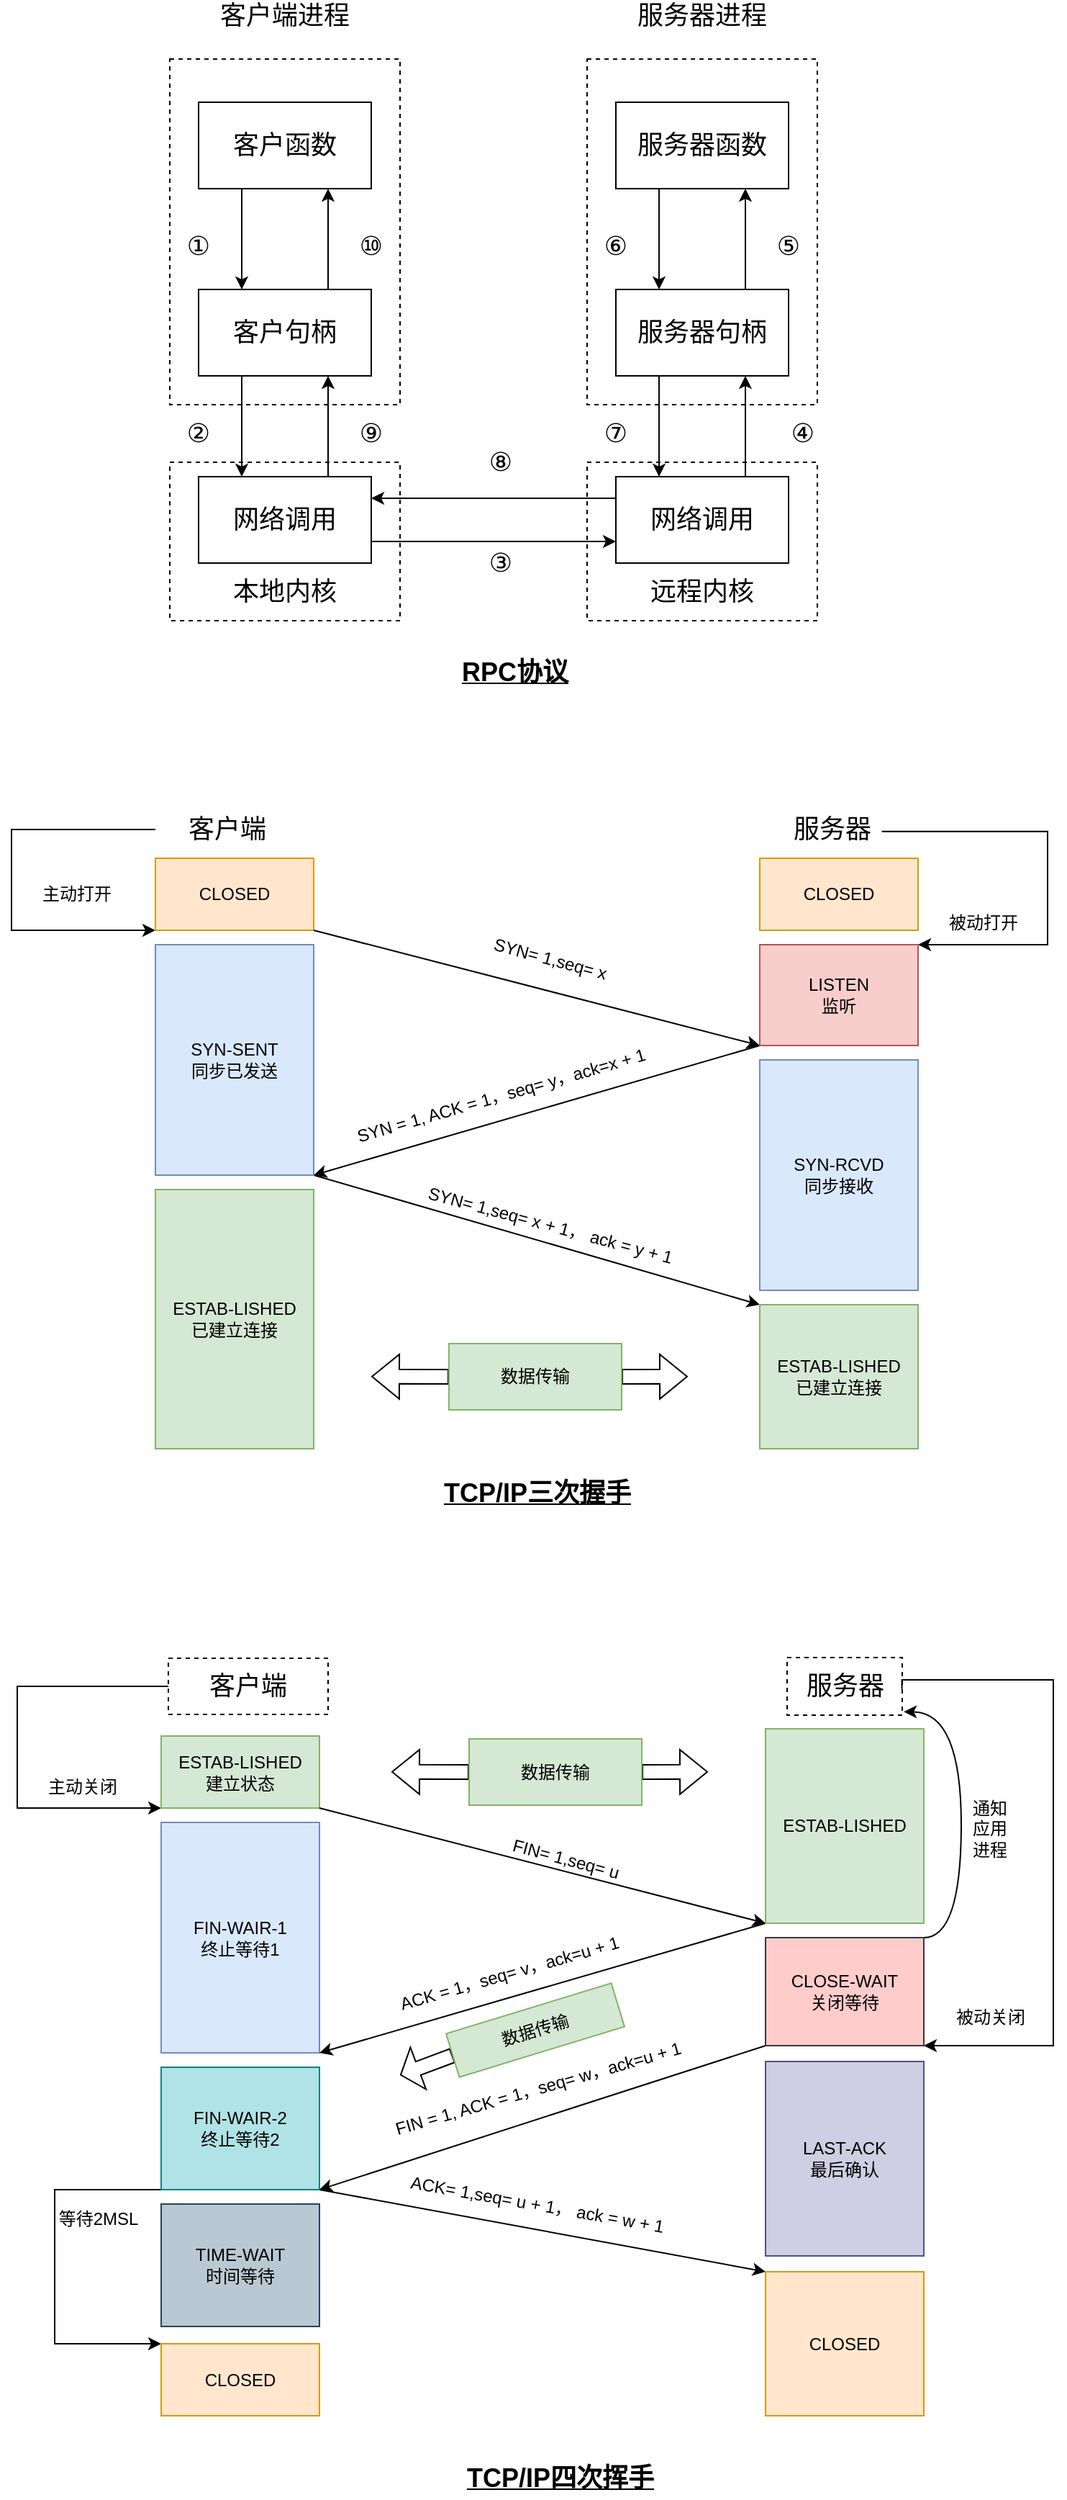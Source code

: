 <mxfile version="14.5.1" type="device"><diagram id="VQK-OC_ee4xc9wKmmJdP" name="第 1 页"><mxGraphModel dx="706" dy="432" grid="1" gridSize="10" guides="1" tooltips="1" connect="1" arrows="1" fold="1" page="1" pageScale="1" pageWidth="827" pageHeight="1169" math="0" shadow="0"><root><mxCell id="0"/><mxCell id="1" parent="0"/><mxCell id="SvlV8PTcxSkMeIDXnIqr-3" style="edgeStyle=orthogonalEdgeStyle;rounded=0;orthogonalLoop=1;jettySize=auto;html=1;exitX=0.25;exitY=1;exitDx=0;exitDy=0;entryX=0.25;entryY=0;entryDx=0;entryDy=0;fontSize=18;" edge="1" parent="1" source="SvlV8PTcxSkMeIDXnIqr-1" target="SvlV8PTcxSkMeIDXnIqr-2"><mxGeometry relative="1" as="geometry"/></mxCell><mxCell id="SvlV8PTcxSkMeIDXnIqr-1" value="客户函数" style="rounded=0;whiteSpace=wrap;html=1;fontSize=18;" vertex="1" parent="1"><mxGeometry x="170" y="110" width="120" height="60" as="geometry"/></mxCell><mxCell id="SvlV8PTcxSkMeIDXnIqr-4" style="edgeStyle=orthogonalEdgeStyle;rounded=0;orthogonalLoop=1;jettySize=auto;html=1;exitX=0.75;exitY=0;exitDx=0;exitDy=0;entryX=0.75;entryY=1;entryDx=0;entryDy=0;fontSize=18;" edge="1" parent="1" source="SvlV8PTcxSkMeIDXnIqr-2" target="SvlV8PTcxSkMeIDXnIqr-1"><mxGeometry relative="1" as="geometry"/></mxCell><mxCell id="SvlV8PTcxSkMeIDXnIqr-14" style="edgeStyle=orthogonalEdgeStyle;rounded=0;orthogonalLoop=1;jettySize=auto;html=1;exitX=0.25;exitY=1;exitDx=0;exitDy=0;entryX=0.25;entryY=0;entryDx=0;entryDy=0;fontSize=18;" edge="1" parent="1" source="SvlV8PTcxSkMeIDXnIqr-2" target="SvlV8PTcxSkMeIDXnIqr-5"><mxGeometry relative="1" as="geometry"/></mxCell><mxCell id="SvlV8PTcxSkMeIDXnIqr-2" value="客户句柄" style="rounded=0;whiteSpace=wrap;html=1;fontSize=18;" vertex="1" parent="1"><mxGeometry x="170" y="240" width="120" height="60" as="geometry"/></mxCell><mxCell id="SvlV8PTcxSkMeIDXnIqr-13" style="edgeStyle=orthogonalEdgeStyle;rounded=0;orthogonalLoop=1;jettySize=auto;html=1;exitX=0.75;exitY=0;exitDx=0;exitDy=0;entryX=0.75;entryY=1;entryDx=0;entryDy=0;fontSize=18;" edge="1" parent="1" source="SvlV8PTcxSkMeIDXnIqr-5" target="SvlV8PTcxSkMeIDXnIqr-2"><mxGeometry relative="1" as="geometry"/></mxCell><mxCell id="SvlV8PTcxSkMeIDXnIqr-16" style="edgeStyle=orthogonalEdgeStyle;rounded=0;orthogonalLoop=1;jettySize=auto;html=1;exitX=1;exitY=0.75;exitDx=0;exitDy=0;entryX=0;entryY=0.75;entryDx=0;entryDy=0;fontSize=18;" edge="1" parent="1" source="SvlV8PTcxSkMeIDXnIqr-5" target="SvlV8PTcxSkMeIDXnIqr-6"><mxGeometry relative="1" as="geometry"/></mxCell><mxCell id="SvlV8PTcxSkMeIDXnIqr-5" value="网络调用" style="rounded=0;whiteSpace=wrap;html=1;fontSize=18;" vertex="1" parent="1"><mxGeometry x="170" y="370" width="120" height="60" as="geometry"/></mxCell><mxCell id="SvlV8PTcxSkMeIDXnIqr-12" style="edgeStyle=orthogonalEdgeStyle;rounded=0;orthogonalLoop=1;jettySize=auto;html=1;exitX=0.75;exitY=0;exitDx=0;exitDy=0;entryX=0.75;entryY=1;entryDx=0;entryDy=0;fontSize=18;" edge="1" parent="1" source="SvlV8PTcxSkMeIDXnIqr-6" target="SvlV8PTcxSkMeIDXnIqr-7"><mxGeometry relative="1" as="geometry"/></mxCell><mxCell id="SvlV8PTcxSkMeIDXnIqr-15" style="edgeStyle=orthogonalEdgeStyle;rounded=0;orthogonalLoop=1;jettySize=auto;html=1;exitX=0;exitY=0.25;exitDx=0;exitDy=0;entryX=1;entryY=0.25;entryDx=0;entryDy=0;fontSize=18;" edge="1" parent="1" source="SvlV8PTcxSkMeIDXnIqr-6" target="SvlV8PTcxSkMeIDXnIqr-5"><mxGeometry relative="1" as="geometry"/></mxCell><mxCell id="SvlV8PTcxSkMeIDXnIqr-6" value="网络调用" style="rounded=0;whiteSpace=wrap;html=1;fontSize=18;" vertex="1" parent="1"><mxGeometry x="460" y="370" width="120" height="60" as="geometry"/></mxCell><mxCell id="SvlV8PTcxSkMeIDXnIqr-10" style="edgeStyle=orthogonalEdgeStyle;rounded=0;orthogonalLoop=1;jettySize=auto;html=1;exitX=0.75;exitY=0;exitDx=0;exitDy=0;entryX=0.75;entryY=1;entryDx=0;entryDy=0;fontSize=18;" edge="1" parent="1" source="SvlV8PTcxSkMeIDXnIqr-7" target="SvlV8PTcxSkMeIDXnIqr-8"><mxGeometry relative="1" as="geometry"/></mxCell><mxCell id="SvlV8PTcxSkMeIDXnIqr-11" style="edgeStyle=orthogonalEdgeStyle;rounded=0;orthogonalLoop=1;jettySize=auto;html=1;exitX=0.25;exitY=1;exitDx=0;exitDy=0;entryX=0.25;entryY=0;entryDx=0;entryDy=0;fontSize=18;" edge="1" parent="1" source="SvlV8PTcxSkMeIDXnIqr-7" target="SvlV8PTcxSkMeIDXnIqr-6"><mxGeometry relative="1" as="geometry"/></mxCell><mxCell id="SvlV8PTcxSkMeIDXnIqr-7" value="服务器句柄" style="rounded=0;whiteSpace=wrap;html=1;fontSize=18;" vertex="1" parent="1"><mxGeometry x="460" y="240" width="120" height="60" as="geometry"/></mxCell><mxCell id="SvlV8PTcxSkMeIDXnIqr-9" style="edgeStyle=orthogonalEdgeStyle;rounded=0;orthogonalLoop=1;jettySize=auto;html=1;exitX=0.25;exitY=1;exitDx=0;exitDy=0;entryX=0.25;entryY=0;entryDx=0;entryDy=0;fontSize=18;" edge="1" parent="1" source="SvlV8PTcxSkMeIDXnIqr-8" target="SvlV8PTcxSkMeIDXnIqr-7"><mxGeometry relative="1" as="geometry"/></mxCell><mxCell id="SvlV8PTcxSkMeIDXnIqr-8" value="服务器函数" style="rounded=0;whiteSpace=wrap;html=1;fontSize=18;" vertex="1" parent="1"><mxGeometry x="460" y="110" width="120" height="60" as="geometry"/></mxCell><mxCell id="SvlV8PTcxSkMeIDXnIqr-17" value="①" style="text;html=1;strokeColor=none;fillColor=none;align=center;verticalAlign=middle;whiteSpace=wrap;rounded=0;fontSize=18;" vertex="1" parent="1"><mxGeometry x="150" y="200" width="40" height="20" as="geometry"/></mxCell><mxCell id="SvlV8PTcxSkMeIDXnIqr-18" value="②" style="text;html=1;strokeColor=none;fillColor=none;align=center;verticalAlign=middle;whiteSpace=wrap;rounded=0;fontSize=18;" vertex="1" parent="1"><mxGeometry x="150" y="330" width="40" height="20" as="geometry"/></mxCell><mxCell id="SvlV8PTcxSkMeIDXnIqr-19" value="③" style="text;html=1;strokeColor=none;fillColor=none;align=center;verticalAlign=middle;whiteSpace=wrap;rounded=0;fontSize=18;" vertex="1" parent="1"><mxGeometry x="360" y="420" width="40" height="20" as="geometry"/></mxCell><mxCell id="SvlV8PTcxSkMeIDXnIqr-22" value="④" style="text;html=1;strokeColor=none;fillColor=none;align=center;verticalAlign=middle;whiteSpace=wrap;rounded=0;fontSize=18;" vertex="1" parent="1"><mxGeometry x="570" y="330" width="40" height="20" as="geometry"/></mxCell><mxCell id="SvlV8PTcxSkMeIDXnIqr-25" value="⑤" style="text;html=1;strokeColor=none;fillColor=none;align=center;verticalAlign=middle;whiteSpace=wrap;rounded=0;fontSize=18;" vertex="1" parent="1"><mxGeometry x="560" y="200" width="40" height="20" as="geometry"/></mxCell><mxCell id="SvlV8PTcxSkMeIDXnIqr-26" value="⑥" style="text;html=1;strokeColor=none;fillColor=none;align=center;verticalAlign=middle;whiteSpace=wrap;rounded=0;fontSize=18;" vertex="1" parent="1"><mxGeometry x="440" y="200" width="40" height="20" as="geometry"/></mxCell><mxCell id="SvlV8PTcxSkMeIDXnIqr-27" value="⑦" style="text;html=1;strokeColor=none;fillColor=none;align=center;verticalAlign=middle;whiteSpace=wrap;rounded=0;fontSize=18;" vertex="1" parent="1"><mxGeometry x="440" y="330" width="40" height="20" as="geometry"/></mxCell><mxCell id="SvlV8PTcxSkMeIDXnIqr-28" value="⑧" style="text;html=1;strokeColor=none;fillColor=none;align=center;verticalAlign=middle;whiteSpace=wrap;rounded=0;fontSize=18;" vertex="1" parent="1"><mxGeometry x="360" y="350" width="40" height="20" as="geometry"/></mxCell><mxCell id="SvlV8PTcxSkMeIDXnIqr-29" value="⑨" style="text;html=1;strokeColor=none;fillColor=none;align=center;verticalAlign=middle;whiteSpace=wrap;rounded=0;fontSize=18;" vertex="1" parent="1"><mxGeometry x="270" y="330" width="40" height="20" as="geometry"/></mxCell><mxCell id="SvlV8PTcxSkMeIDXnIqr-30" value="⑩" style="text;html=1;strokeColor=none;fillColor=none;align=center;verticalAlign=middle;whiteSpace=wrap;rounded=0;fontSize=18;" vertex="1" parent="1"><mxGeometry x="270" y="200" width="40" height="20" as="geometry"/></mxCell><mxCell id="SvlV8PTcxSkMeIDXnIqr-32" value="" style="rounded=0;whiteSpace=wrap;html=1;dashed=1;fillColor=none;fontSize=18;" vertex="1" parent="1"><mxGeometry x="150" y="360" width="160" height="110" as="geometry"/></mxCell><mxCell id="SvlV8PTcxSkMeIDXnIqr-33" value="本地内核" style="text;html=1;strokeColor=none;fillColor=none;align=center;verticalAlign=middle;whiteSpace=wrap;rounded=0;dashed=1;fontSize=18;" vertex="1" parent="1"><mxGeometry x="190" y="440" width="80" height="20" as="geometry"/></mxCell><mxCell id="SvlV8PTcxSkMeIDXnIqr-34" value="" style="rounded=0;whiteSpace=wrap;html=1;dashed=1;fillColor=none;fontSize=18;" vertex="1" parent="1"><mxGeometry x="440" y="360" width="160" height="110" as="geometry"/></mxCell><mxCell id="SvlV8PTcxSkMeIDXnIqr-35" value="远程内核" style="text;html=1;strokeColor=none;fillColor=none;align=center;verticalAlign=middle;whiteSpace=wrap;rounded=0;dashed=1;fontSize=18;" vertex="1" parent="1"><mxGeometry x="480" y="440" width="80" height="20" as="geometry"/></mxCell><mxCell id="SvlV8PTcxSkMeIDXnIqr-36" value="" style="rounded=0;whiteSpace=wrap;html=1;dashed=1;fillColor=none;fontSize=18;" vertex="1" parent="1"><mxGeometry x="440" y="80" width="160" height="240" as="geometry"/></mxCell><mxCell id="SvlV8PTcxSkMeIDXnIqr-37" value="" style="rounded=0;whiteSpace=wrap;html=1;dashed=1;fillColor=none;fontSize=18;" vertex="1" parent="1"><mxGeometry x="150" y="80" width="160" height="240" as="geometry"/></mxCell><mxCell id="SvlV8PTcxSkMeIDXnIqr-38" value="客户端进程" style="text;html=1;strokeColor=none;fillColor=none;align=center;verticalAlign=middle;whiteSpace=wrap;rounded=0;dashed=1;fontSize=18;" vertex="1" parent="1"><mxGeometry x="180" y="40" width="100" height="20" as="geometry"/></mxCell><mxCell id="SvlV8PTcxSkMeIDXnIqr-39" value="服务器进程" style="text;html=1;strokeColor=none;fillColor=none;align=center;verticalAlign=middle;whiteSpace=wrap;rounded=0;dashed=1;fontSize=18;" vertex="1" parent="1"><mxGeometry x="470" y="40" width="100" height="20" as="geometry"/></mxCell><mxCell id="SvlV8PTcxSkMeIDXnIqr-40" value="RPC协议" style="text;html=1;strokeColor=none;fillColor=none;align=center;verticalAlign=bottom;whiteSpace=wrap;rounded=0;dashed=1;fontSize=18;fontStyle=5;horizontal=1;" vertex="1" parent="1"><mxGeometry x="340" y="500" width="100" height="20" as="geometry"/></mxCell><mxCell id="SvlV8PTcxSkMeIDXnIqr-59" style="edgeStyle=orthogonalEdgeStyle;rounded=0;orthogonalLoop=1;jettySize=auto;html=1;exitX=0;exitY=0.5;exitDx=0;exitDy=0;fontSize=18;entryX=0;entryY=1;entryDx=0;entryDy=0;" edge="1" parent="1" source="SvlV8PTcxSkMeIDXnIqr-56" target="SvlV8PTcxSkMeIDXnIqr-41"><mxGeometry relative="1" as="geometry"><mxPoint x="80" y="655" as="targetPoint"/><Array as="points"><mxPoint x="40" y="615"/><mxPoint x="40" y="685"/></Array></mxGeometry></mxCell><mxCell id="SvlV8PTcxSkMeIDXnIqr-41" value="CLOSED" style="rounded=0;whiteSpace=wrap;html=1;fontSize=12;fillColor=#ffe6cc;strokeColor=#d79b00;sketch=0;" vertex="1" parent="1"><mxGeometry x="140" y="635" width="110" height="50" as="geometry"/></mxCell><mxCell id="SvlV8PTcxSkMeIDXnIqr-52" style="edgeStyle=none;rounded=0;orthogonalLoop=1;jettySize=auto;html=1;exitX=1;exitY=1;exitDx=0;exitDy=0;entryX=0;entryY=0;entryDx=0;entryDy=0;fontSize=18;" edge="1" parent="1" source="SvlV8PTcxSkMeIDXnIqr-44" target="SvlV8PTcxSkMeIDXnIqr-48"><mxGeometry relative="1" as="geometry"/></mxCell><mxCell id="SvlV8PTcxSkMeIDXnIqr-44" value="SYN-SENT&lt;br style=&quot;font-size: 12px;&quot;&gt;同步已发送" style="rounded=0;whiteSpace=wrap;html=1;fontSize=12;fillColor=#dae8fc;strokeColor=#6c8ebf;sketch=0;" vertex="1" parent="1"><mxGeometry x="140" y="695" width="110" height="160" as="geometry"/></mxCell><mxCell id="SvlV8PTcxSkMeIDXnIqr-45" value="ESTAB-LISHED&lt;br style=&quot;font-size: 12px;&quot;&gt;已建立连接" style="rounded=0;whiteSpace=wrap;html=1;fontSize=12;fillColor=#d5e8d4;strokeColor=#82b366;sketch=0;" vertex="1" parent="1"><mxGeometry x="140" y="865" width="110" height="180" as="geometry"/></mxCell><mxCell id="SvlV8PTcxSkMeIDXnIqr-60" style="edgeStyle=orthogonalEdgeStyle;rounded=0;orthogonalLoop=1;jettySize=auto;html=1;exitX=0.997;exitY=0.547;exitDx=0;exitDy=0;fontSize=18;exitPerimeter=0;entryX=1;entryY=0;entryDx=0;entryDy=0;" edge="1" parent="1" source="SvlV8PTcxSkMeIDXnIqr-57" target="SvlV8PTcxSkMeIDXnIqr-49"><mxGeometry relative="1" as="geometry"><mxPoint x="700" y="765" as="targetPoint"/><Array as="points"><mxPoint x="760" y="616"/><mxPoint x="760" y="695"/></Array></mxGeometry></mxCell><mxCell id="SvlV8PTcxSkMeIDXnIqr-46" value="CLOSED" style="rounded=0;whiteSpace=wrap;html=1;fontSize=12;fillColor=#ffe6cc;strokeColor=#d79b00;sketch=0;" vertex="1" parent="1"><mxGeometry x="560" y="635" width="110" height="50" as="geometry"/></mxCell><mxCell id="SvlV8PTcxSkMeIDXnIqr-47" value="SYN-RCVD&lt;br&gt;同步接收" style="rounded=0;whiteSpace=wrap;html=1;fontSize=12;fillColor=#dae8fc;strokeColor=#6c8ebf;sketch=0;" vertex="1" parent="1"><mxGeometry x="560" y="775" width="110" height="160" as="geometry"/></mxCell><mxCell id="SvlV8PTcxSkMeIDXnIqr-48" value="ESTAB-LISHED&lt;br style=&quot;font-size: 12px;&quot;&gt;已建立连接" style="rounded=0;whiteSpace=wrap;html=1;fontSize=12;fillColor=#d5e8d4;strokeColor=#82b366;sketch=0;" vertex="1" parent="1"><mxGeometry x="560" y="945" width="110" height="100" as="geometry"/></mxCell><mxCell id="SvlV8PTcxSkMeIDXnIqr-51" style="rounded=0;orthogonalLoop=1;jettySize=auto;html=1;exitX=0;exitY=1;exitDx=0;exitDy=0;entryX=1;entryY=1;entryDx=0;entryDy=0;fontSize=18;" edge="1" parent="1" source="SvlV8PTcxSkMeIDXnIqr-49" target="SvlV8PTcxSkMeIDXnIqr-44"><mxGeometry relative="1" as="geometry"/></mxCell><mxCell id="SvlV8PTcxSkMeIDXnIqr-49" value="LISTEN&lt;br style=&quot;font-size: 12px;&quot;&gt;监听" style="rounded=0;whiteSpace=wrap;html=1;fontSize=12;fillColor=#f8cecc;strokeColor=#b85450;sketch=0;" vertex="1" parent="1"><mxGeometry x="560" y="695" width="110" height="70" as="geometry"/></mxCell><mxCell id="SvlV8PTcxSkMeIDXnIqr-50" value="" style="endArrow=classic;html=1;fontSize=18;exitX=1;exitY=1;exitDx=0;exitDy=0;entryX=0;entryY=1;entryDx=0;entryDy=0;" edge="1" parent="1" source="SvlV8PTcxSkMeIDXnIqr-41" target="SvlV8PTcxSkMeIDXnIqr-49"><mxGeometry width="50" height="50" relative="1" as="geometry"><mxPoint x="520" y="755" as="sourcePoint"/><mxPoint x="570" y="705" as="targetPoint"/></mxGeometry></mxCell><mxCell id="SvlV8PTcxSkMeIDXnIqr-54" style="edgeStyle=none;rounded=0;orthogonalLoop=1;jettySize=auto;html=1;exitX=1;exitY=0.5;exitDx=0;exitDy=0;fontSize=18;shape=flexArrow;" edge="1" parent="1" source="SvlV8PTcxSkMeIDXnIqr-53"><mxGeometry relative="1" as="geometry"><mxPoint x="510" y="994.882" as="targetPoint"/></mxGeometry></mxCell><mxCell id="SvlV8PTcxSkMeIDXnIqr-55" style="edgeStyle=none;rounded=0;orthogonalLoop=1;jettySize=auto;html=1;exitX=0;exitY=0.5;exitDx=0;exitDy=0;fontSize=18;shape=flexArrow;" edge="1" parent="1" source="SvlV8PTcxSkMeIDXnIqr-53"><mxGeometry relative="1" as="geometry"><mxPoint x="290" y="994.882" as="targetPoint"/></mxGeometry></mxCell><mxCell id="SvlV8PTcxSkMeIDXnIqr-53" value="数据传输" style="rounded=0;whiteSpace=wrap;html=1;sketch=0;fillColor=#d5e8d4;fontSize=12;strokeColor=#82b366;" vertex="1" parent="1"><mxGeometry x="344" y="972" width="120" height="46" as="geometry"/></mxCell><mxCell id="SvlV8PTcxSkMeIDXnIqr-56" value="客户端" style="text;html=1;strokeColor=none;fillColor=none;align=center;verticalAlign=middle;whiteSpace=wrap;rounded=0;dashed=1;fontSize=18;" vertex="1" parent="1"><mxGeometry x="140" y="605" width="100" height="20" as="geometry"/></mxCell><mxCell id="SvlV8PTcxSkMeIDXnIqr-57" value="服务器" style="text;html=1;align=center;verticalAlign=middle;resizable=0;points=[];autosize=1;fontSize=18;" vertex="1" parent="1"><mxGeometry x="575" y="600" width="70" height="30" as="geometry"/></mxCell><mxCell id="SvlV8PTcxSkMeIDXnIqr-61" value="被动打开" style="text;html=1;align=center;verticalAlign=middle;resizable=0;points=[];autosize=1;fontSize=12;" vertex="1" parent="1"><mxGeometry x="685" y="670" width="60" height="20" as="geometry"/></mxCell><mxCell id="SvlV8PTcxSkMeIDXnIqr-62" value="主动打开" style="text;html=1;align=center;verticalAlign=middle;resizable=0;points=[];autosize=1;fontSize=12;" vertex="1" parent="1"><mxGeometry x="55" y="650" width="60" height="20" as="geometry"/></mxCell><mxCell id="SvlV8PTcxSkMeIDXnIqr-63" value="SYN= 1,seq= x" style="text;html=1;align=center;verticalAlign=middle;resizable=0;points=[];autosize=1;fontSize=12;rotation=15;" vertex="1" parent="1"><mxGeometry x="364" y="695" width="100" height="20" as="geometry"/></mxCell><mxCell id="SvlV8PTcxSkMeIDXnIqr-64" value="SYN= 1,seq= x + 1， ack = y + 1" style="text;html=1;align=center;verticalAlign=middle;resizable=0;points=[];autosize=1;fontSize=12;rotation=15;" vertex="1" parent="1"><mxGeometry x="319" y="880" width="190" height="20" as="geometry"/></mxCell><mxCell id="SvlV8PTcxSkMeIDXnIqr-65" value="SYN = 1, ACK = 1，seq= y，ack=x + 1" style="text;html=1;align=center;verticalAlign=middle;resizable=0;points=[];autosize=1;fontSize=12;rotation=344;" vertex="1" parent="1"><mxGeometry x="270" y="790" width="220" height="20" as="geometry"/></mxCell><mxCell id="SvlV8PTcxSkMeIDXnIqr-66" style="edgeStyle=orthogonalEdgeStyle;rounded=0;orthogonalLoop=1;jettySize=auto;html=1;exitX=0;exitY=0.5;exitDx=0;exitDy=0;fontSize=18;entryX=0;entryY=1;entryDx=0;entryDy=0;" edge="1" source="SvlV8PTcxSkMeIDXnIqr-81" target="SvlV8PTcxSkMeIDXnIqr-67" parent="1"><mxGeometry relative="1" as="geometry"><mxPoint x="84" y="1264.5" as="targetPoint"/><Array as="points"><mxPoint x="44" y="1209.5"/><mxPoint x="44" y="1294.5"/></Array></mxGeometry></mxCell><mxCell id="SvlV8PTcxSkMeIDXnIqr-67" value="ESTAB-LISHED&lt;br&gt;建立状态" style="rounded=0;whiteSpace=wrap;html=1;fontSize=12;fillColor=#d5e8d4;strokeColor=#82b366;sketch=0;" vertex="1" parent="1"><mxGeometry x="144" y="1244.5" width="110" height="50" as="geometry"/></mxCell><mxCell id="SvlV8PTcxSkMeIDXnIqr-68" style="edgeStyle=none;rounded=0;orthogonalLoop=1;jettySize=auto;html=1;exitX=1;exitY=1;exitDx=0;exitDy=0;entryX=0;entryY=0;entryDx=0;entryDy=0;fontSize=18;" edge="1" source="SvlV8PTcxSkMeIDXnIqr-70" target="SvlV8PTcxSkMeIDXnIqr-74" parent="1"><mxGeometry relative="1" as="geometry"/></mxCell><mxCell id="SvlV8PTcxSkMeIDXnIqr-69" value="FIN-WAIR-1&lt;br&gt;终止等待1" style="rounded=0;whiteSpace=wrap;html=1;fontSize=12;fillColor=#dae8fc;strokeColor=#6c8ebf;sketch=0;" vertex="1" parent="1"><mxGeometry x="144" y="1304.5" width="110" height="160" as="geometry"/></mxCell><mxCell id="SvlV8PTcxSkMeIDXnIqr-95" style="edgeStyle=orthogonalEdgeStyle;rounded=0;orthogonalLoop=1;jettySize=auto;html=1;exitX=0;exitY=1;exitDx=0;exitDy=0;entryX=0;entryY=0;entryDx=0;entryDy=0;fontSize=12;" edge="1" parent="1" source="SvlV8PTcxSkMeIDXnIqr-70" target="SvlV8PTcxSkMeIDXnIqr-88"><mxGeometry relative="1" as="geometry"><Array as="points"><mxPoint x="70" y="1559.5"/><mxPoint x="70" y="1666.5"/></Array></mxGeometry></mxCell><mxCell id="SvlV8PTcxSkMeIDXnIqr-70" value="FIN-WAIR-2&lt;br&gt;终止等待2" style="rounded=0;whiteSpace=wrap;html=1;fontSize=12;fillColor=#b0e3e6;strokeColor=#0e8088;sketch=0;" vertex="1" parent="1"><mxGeometry x="144" y="1474.5" width="110" height="85" as="geometry"/></mxCell><mxCell id="SvlV8PTcxSkMeIDXnIqr-71" style="edgeStyle=orthogonalEdgeStyle;rounded=0;orthogonalLoop=1;jettySize=auto;html=1;exitX=0.997;exitY=0.547;exitDx=0;exitDy=0;fontSize=18;exitPerimeter=0;entryX=1;entryY=1;entryDx=0;entryDy=0;" edge="1" source="SvlV8PTcxSkMeIDXnIqr-82" target="SvlV8PTcxSkMeIDXnIqr-73" parent="1"><mxGeometry relative="1" as="geometry"><mxPoint x="704" y="1374.5" as="targetPoint"/><Array as="points"><mxPoint x="764" y="1205.5"/><mxPoint x="764" y="1459.5"/></Array></mxGeometry></mxCell><mxCell id="SvlV8PTcxSkMeIDXnIqr-91" style="rounded=0;orthogonalLoop=1;jettySize=auto;html=1;exitX=0;exitY=1;exitDx=0;exitDy=0;entryX=1;entryY=1;entryDx=0;entryDy=0;fontSize=12;" edge="1" parent="1" source="SvlV8PTcxSkMeIDXnIqr-73" target="SvlV8PTcxSkMeIDXnIqr-70"><mxGeometry relative="1" as="geometry"/></mxCell><mxCell id="SvlV8PTcxSkMeIDXnIqr-92" style="edgeStyle=orthogonalEdgeStyle;rounded=0;orthogonalLoop=1;jettySize=auto;html=1;exitX=1;exitY=0;exitDx=0;exitDy=0;entryX=1.013;entryY=0.942;entryDx=0;entryDy=0;entryPerimeter=0;fontSize=12;curved=1;" edge="1" parent="1" source="SvlV8PTcxSkMeIDXnIqr-73" target="SvlV8PTcxSkMeIDXnIqr-82"><mxGeometry relative="1" as="geometry"><Array as="points"><mxPoint x="700" y="1384.5"/><mxPoint x="700" y="1227.5"/></Array></mxGeometry></mxCell><mxCell id="SvlV8PTcxSkMeIDXnIqr-73" value="CLOSE-WAIT&lt;br&gt;关闭等待" style="rounded=0;whiteSpace=wrap;html=1;fontSize=12;fillColor=#ffcccc;strokeColor=#36393d;sketch=0;" vertex="1" parent="1"><mxGeometry x="564" y="1384.5" width="110" height="75" as="geometry"/></mxCell><mxCell id="SvlV8PTcxSkMeIDXnIqr-74" value="CLOSED" style="rounded=0;whiteSpace=wrap;html=1;fontSize=12;fillColor=#ffe6cc;strokeColor=#d79b00;sketch=0;" vertex="1" parent="1"><mxGeometry x="564" y="1616.5" width="110" height="100" as="geometry"/></mxCell><mxCell id="SvlV8PTcxSkMeIDXnIqr-75" style="rounded=0;orthogonalLoop=1;jettySize=auto;html=1;exitX=0;exitY=1;exitDx=0;exitDy=0;entryX=1;entryY=1;entryDx=0;entryDy=0;fontSize=18;" edge="1" source="SvlV8PTcxSkMeIDXnIqr-76" target="SvlV8PTcxSkMeIDXnIqr-69" parent="1"><mxGeometry relative="1" as="geometry"/></mxCell><mxCell id="SvlV8PTcxSkMeIDXnIqr-76" value="ESTAB-LISHED&lt;br style=&quot;font-size: 12px&quot;&gt;" style="rounded=0;whiteSpace=wrap;html=1;fontSize=12;fillColor=#d5e8d4;strokeColor=#82b366;sketch=0;" vertex="1" parent="1"><mxGeometry x="564" y="1239.5" width="110" height="135" as="geometry"/></mxCell><mxCell id="SvlV8PTcxSkMeIDXnIqr-77" value="" style="endArrow=classic;html=1;fontSize=18;exitX=1;exitY=1;exitDx=0;exitDy=0;entryX=0;entryY=1;entryDx=0;entryDy=0;" edge="1" source="SvlV8PTcxSkMeIDXnIqr-67" target="SvlV8PTcxSkMeIDXnIqr-76" parent="1"><mxGeometry width="50" height="50" relative="1" as="geometry"><mxPoint x="524" y="1364.5" as="sourcePoint"/><mxPoint x="574" y="1314.5" as="targetPoint"/></mxGeometry></mxCell><mxCell id="SvlV8PTcxSkMeIDXnIqr-78" style="edgeStyle=none;rounded=0;orthogonalLoop=1;jettySize=auto;html=1;exitX=1;exitY=0.5;exitDx=0;exitDy=0;fontSize=18;shape=flexArrow;" edge="1" source="SvlV8PTcxSkMeIDXnIqr-80" parent="1"><mxGeometry relative="1" as="geometry"><mxPoint x="524" y="1269.382" as="targetPoint"/></mxGeometry></mxCell><mxCell id="SvlV8PTcxSkMeIDXnIqr-79" style="edgeStyle=none;rounded=0;orthogonalLoop=1;jettySize=auto;html=1;exitX=0;exitY=0.5;exitDx=0;exitDy=0;fontSize=18;shape=flexArrow;" edge="1" source="SvlV8PTcxSkMeIDXnIqr-80" parent="1"><mxGeometry relative="1" as="geometry"><mxPoint x="304" y="1269.382" as="targetPoint"/></mxGeometry></mxCell><mxCell id="SvlV8PTcxSkMeIDXnIqr-80" value="数据传输" style="rounded=0;whiteSpace=wrap;html=1;sketch=0;fillColor=#d5e8d4;fontSize=12;strokeColor=#82b366;" vertex="1" parent="1"><mxGeometry x="358" y="1246.5" width="120" height="46" as="geometry"/></mxCell><mxCell id="SvlV8PTcxSkMeIDXnIqr-81" value="客户端" style="text;html=1;align=center;verticalAlign=middle;whiteSpace=wrap;rounded=0;dashed=1;fontSize=18;strokeColor=#000000;" vertex="1" parent="1"><mxGeometry x="149" y="1190.5" width="111" height="39" as="geometry"/></mxCell><mxCell id="SvlV8PTcxSkMeIDXnIqr-82" value="服务器" style="text;html=1;align=center;verticalAlign=middle;resizable=0;points=[];autosize=1;fontSize=18;strokeColor=#000000;dashed=1;rounded=0;spacingTop=0;spacing=5;" vertex="1" parent="1"><mxGeometry x="579" y="1190" width="80" height="40" as="geometry"/></mxCell><mxCell id="SvlV8PTcxSkMeIDXnIqr-83" value="被动关闭" style="text;html=1;align=center;verticalAlign=middle;resizable=0;points=[];autosize=1;fontSize=12;" vertex="1" parent="1"><mxGeometry x="690" y="1429.5" width="60" height="20" as="geometry"/></mxCell><mxCell id="SvlV8PTcxSkMeIDXnIqr-84" value="主动关闭" style="text;html=1;align=center;verticalAlign=middle;resizable=0;points=[];autosize=1;fontSize=12;" vertex="1" parent="1"><mxGeometry x="59" y="1269.5" width="60" height="20" as="geometry"/></mxCell><mxCell id="SvlV8PTcxSkMeIDXnIqr-85" value="FIN= 1,seq= u" style="text;html=1;align=center;verticalAlign=middle;resizable=0;points=[];autosize=1;fontSize=12;rotation=15;" vertex="1" parent="1"><mxGeometry x="380" y="1319.5" width="90" height="20" as="geometry"/></mxCell><mxCell id="SvlV8PTcxSkMeIDXnIqr-86" value="ACK= 1,seq= u + 1， ack = w + 1" style="text;html=1;align=center;verticalAlign=middle;resizable=0;points=[];autosize=1;fontSize=12;rotation=10;" vertex="1" parent="1"><mxGeometry x="310" y="1559.5" width="190" height="20" as="geometry"/></mxCell><mxCell id="SvlV8PTcxSkMeIDXnIqr-87" value="&amp;nbsp;ACK = 1，seq= v，ack=u + 1" style="text;html=1;align=center;verticalAlign=middle;resizable=0;points=[];autosize=1;fontSize=12;rotation=344;" vertex="1" parent="1"><mxGeometry x="294" y="1399.5" width="180" height="20" as="geometry"/></mxCell><mxCell id="SvlV8PTcxSkMeIDXnIqr-88" value="CLOSED" style="rounded=0;whiteSpace=wrap;html=1;fontSize=12;fillColor=#ffe6cc;strokeColor=#d79b00;sketch=0;" vertex="1" parent="1"><mxGeometry x="144" y="1666.5" width="110" height="50" as="geometry"/></mxCell><mxCell id="SvlV8PTcxSkMeIDXnIqr-89" value="TIME-WAIT&lt;br&gt;时间等待" style="rounded=0;whiteSpace=wrap;html=1;fontSize=12;fillColor=#bac8d3;strokeColor=#23445d;sketch=0;" vertex="1" parent="1"><mxGeometry x="144" y="1569.5" width="110" height="85" as="geometry"/></mxCell><mxCell id="SvlV8PTcxSkMeIDXnIqr-90" value="LAST-ACK&lt;br&gt;最后确认" style="rounded=0;whiteSpace=wrap;html=1;fontSize=12;fillColor=#d0cee2;strokeColor=#56517e;sketch=0;" vertex="1" parent="1"><mxGeometry x="564" y="1470.5" width="110" height="135" as="geometry"/></mxCell><mxCell id="SvlV8PTcxSkMeIDXnIqr-94" value="&lt;span&gt;通知应用进程&lt;/span&gt;" style="text;html=1;strokeColor=none;fillColor=none;align=center;verticalAlign=middle;whiteSpace=wrap;rounded=0;sketch=0;fontSize=12;" vertex="1" parent="1"><mxGeometry x="705" y="1278.5" width="30" height="60" as="geometry"/></mxCell><mxCell id="SvlV8PTcxSkMeIDXnIqr-96" value="等待2MSL" style="text;html=1;align=center;verticalAlign=middle;resizable=0;points=[];autosize=1;fontSize=12;" vertex="1" parent="1"><mxGeometry x="65" y="1569.5" width="70" height="20" as="geometry"/></mxCell><mxCell id="SvlV8PTcxSkMeIDXnIqr-97" value="&amp;nbsp;FIN = 1, ACK = 1，seq= w，ack=u + 1" style="text;html=1;align=center;verticalAlign=middle;resizable=0;points=[];autosize=1;fontSize=12;rotation=344;" vertex="1" parent="1"><mxGeometry x="294" y="1479.5" width="220" height="20" as="geometry"/></mxCell><mxCell id="SvlV8PTcxSkMeIDXnIqr-98" value="TCP/IP三次握手" style="text;html=1;strokeColor=none;fillColor=none;align=center;verticalAlign=bottom;whiteSpace=wrap;rounded=0;dashed=1;fontSize=18;fontStyle=5;horizontal=1;" vertex="1" parent="1"><mxGeometry x="327.5" y="1070" width="155" height="20" as="geometry"/></mxCell><mxCell id="SvlV8PTcxSkMeIDXnIqr-99" value="TCP/IP四次挥手" style="text;html=1;strokeColor=none;fillColor=none;align=center;verticalAlign=bottom;whiteSpace=wrap;rounded=0;dashed=1;fontSize=18;fontStyle=5;horizontal=1;" vertex="1" parent="1"><mxGeometry x="344" y="1754" width="155" height="20" as="geometry"/></mxCell><mxCell id="SvlV8PTcxSkMeIDXnIqr-101" style="rounded=0;orthogonalLoop=1;jettySize=auto;html=1;exitX=0;exitY=0.5;exitDx=0;exitDy=0;fontSize=12;shape=flexArrow;endSize=4;startSize=4;" edge="1" parent="1" source="SvlV8PTcxSkMeIDXnIqr-100"><mxGeometry relative="1" as="geometry"><mxPoint x="310" y="1480" as="targetPoint"/></mxGeometry></mxCell><mxCell id="SvlV8PTcxSkMeIDXnIqr-100" value="数据传输" style="rounded=0;whiteSpace=wrap;html=1;sketch=0;fillColor=#d5e8d4;fontSize=12;strokeColor=#82b366;rotation=343;" vertex="1" parent="1"><mxGeometry x="344" y="1433" width="120" height="31.5" as="geometry"/></mxCell></root></mxGraphModel></diagram></mxfile>